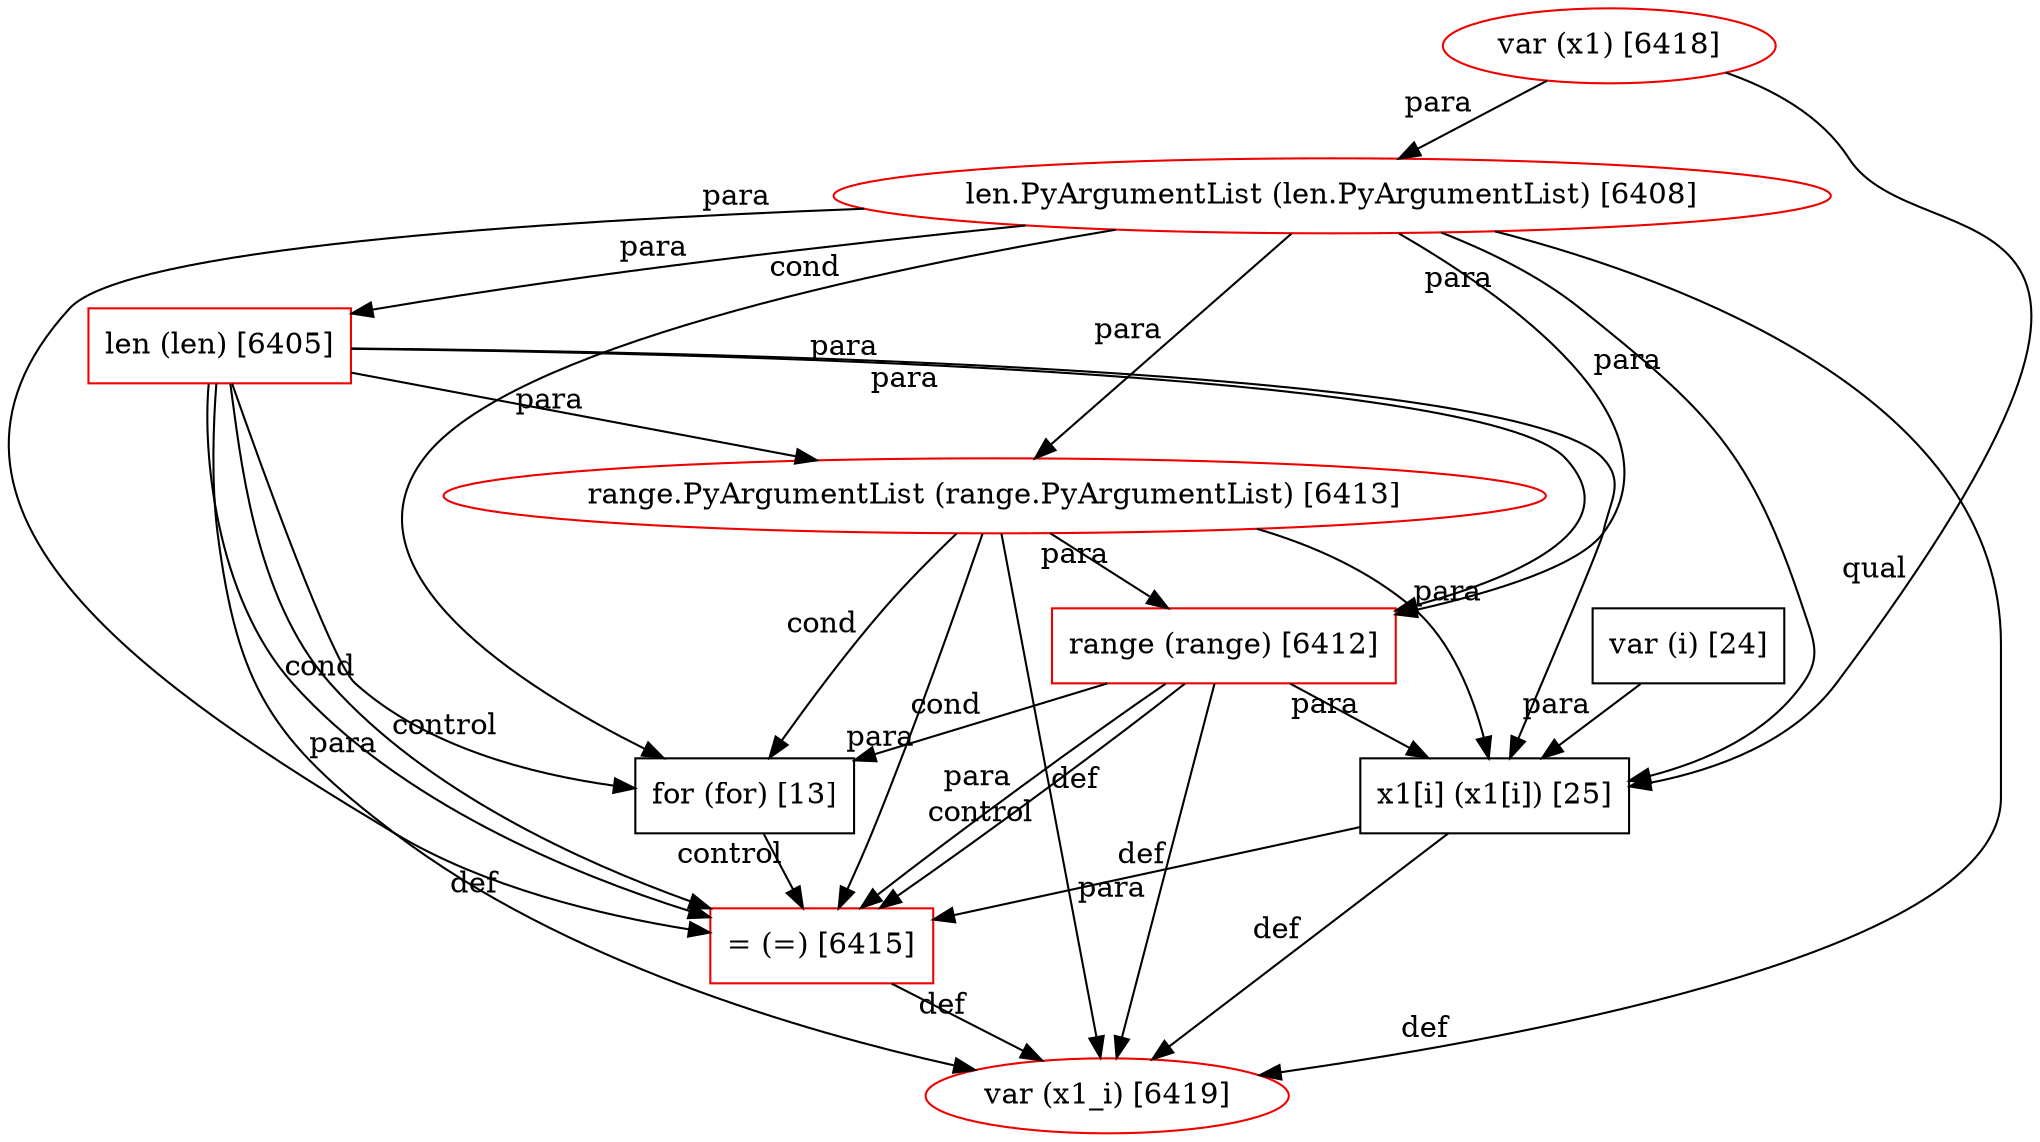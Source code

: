 digraph G {
  6412 [ metadata="" color="red2" shape="box" kind="func-call" label="range (range) [6412]" ];
  6413 [ metadata="" color="red2" shape="ellipse" kind="null" label="range.PyArgumentList (range.PyArgumentList) [6413]" ];
  6405 [ metadata="" color="red2" shape="box" kind="func-call" label="len (len) [6405]" ];
  6408 [ metadata="" color="red2" shape="ellipse" kind="null" label="len.PyArgumentList (len.PyArgumentList) [6408]" ];
  6418 [ metadata="" color="red2" shape="ellipse" kind="variable-decl" label="var (x1) [6418]" ];
  6415 [ metadata="" color="red2" shape="box" kind="assignment" label="= (=) [6415]" ];
  6419 [ metadata="" color="red2" shape="ellipse" kind="variable-decl" label="var (x1_i) [6419]" ];
  24 [ metadata="hanger" color="null" shape="null" kind="null" label="var (i) [24]" ];
  13 [ metadata="hanger" color="null" shape="null" kind="null" label="for (for) [13]" ];
  25 [ metadata="hanger" color="null" shape="null" kind="null" label="x1[i] (x1[i]) [25]" ];
  6412 -> 6415 [ from_closure="null" xlabel="para" ];
  6412 -> 6415 [ from_closure="null" xlabel="control" ];
  6412 -> 6419 [ from_closure="null" xlabel="def" ];
  6413 -> 6412 [ from_closure="null" xlabel="para" ];
  6413 -> 6415 [ from_closure="null" xlabel="para" ];
  6413 -> 6419 [ from_closure="null" xlabel="def" ];
  6405 -> 6412 [ from_closure="null" xlabel="para" ];
  6405 -> 6413 [ from_closure="null" xlabel="para" ];
  6405 -> 6415 [ from_closure="null" xlabel="para" ];
  6405 -> 6415 [ from_closure="null" xlabel="control" ];
  6405 -> 6419 [ from_closure="null" xlabel="def" ];
  6408 -> 6412 [ from_closure="null" xlabel="para" ];
  6408 -> 6413 [ from_closure="null" xlabel="para" ];
  6408 -> 6405 [ from_closure="null" xlabel="para" ];
  6408 -> 6415 [ from_closure="null" xlabel="para" ];
  6408 -> 6419 [ from_closure="null" xlabel="def" ];
  6418 -> 6408 [ from_closure="null" xlabel="para" ];
  6415 -> 6419 [ from_closure="null" xlabel="def" ];
  24 -> 25 [ from_closure="false" xlabel="para" ];
  6413 -> 13 [ from_closure="true" xlabel="cond" ];
  6405 -> 13 [ from_closure="true" xlabel="cond" ];
  6408 -> 13 [ from_closure="true" xlabel="cond" ];
  6412 -> 13 [ from_closure="false" xlabel="cond" ];
  13 -> 6415 [ from_closure="false" xlabel="control" ];
  6413 -> 25 [ from_closure="true" xlabel="para" ];
  6405 -> 25 [ from_closure="true" xlabel="para" ];
  6408 -> 25 [ from_closure="true" xlabel="para" ];
  6412 -> 25 [ from_closure="true" xlabel="para" ];
  6418 -> 25 [ from_closure="true" xlabel="qual" ];
  25 -> 6415 [ from_closure="false" xlabel="para" ];
  25 -> 6419 [ from_closure="false" xlabel="def" ];
}
